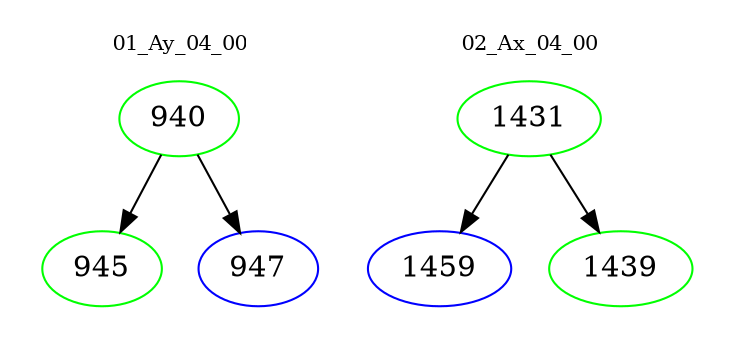 digraph{
subgraph cluster_0 {
color = white
label = "01_Ay_04_00";
fontsize=10;
T0_940 [label="940", color="green"]
T0_940 -> T0_945 [color="black"]
T0_945 [label="945", color="green"]
T0_940 -> T0_947 [color="black"]
T0_947 [label="947", color="blue"]
}
subgraph cluster_1 {
color = white
label = "02_Ax_04_00";
fontsize=10;
T1_1431 [label="1431", color="green"]
T1_1431 -> T1_1459 [color="black"]
T1_1459 [label="1459", color="blue"]
T1_1431 -> T1_1439 [color="black"]
T1_1439 [label="1439", color="green"]
}
}
